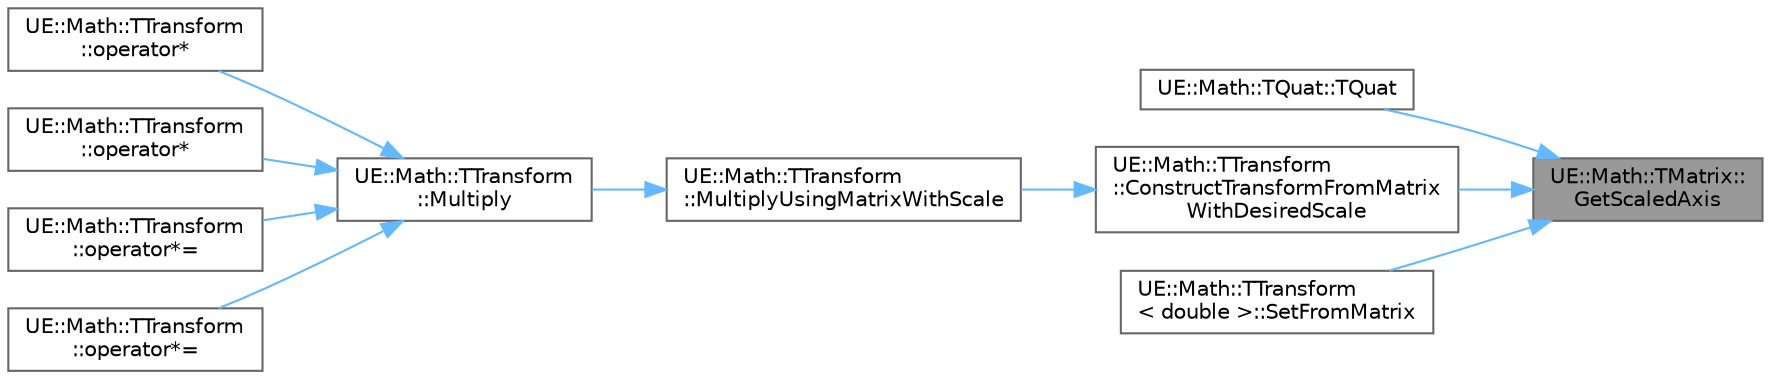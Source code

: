 digraph "UE::Math::TMatrix::GetScaledAxis"
{
 // INTERACTIVE_SVG=YES
 // LATEX_PDF_SIZE
  bgcolor="transparent";
  edge [fontname=Helvetica,fontsize=10,labelfontname=Helvetica,labelfontsize=10];
  node [fontname=Helvetica,fontsize=10,shape=box,height=0.2,width=0.4];
  rankdir="RL";
  Node1 [id="Node000001",label="UE::Math::TMatrix::\lGetScaledAxis",height=0.2,width=0.4,color="gray40", fillcolor="grey60", style="filled", fontcolor="black",tooltip="get axis of this matrix scaled by the scale of the matrix"];
  Node1 -> Node2 [id="edge1_Node000001_Node000002",dir="back",color="steelblue1",style="solid",tooltip=" "];
  Node2 [id="Node000002",label="UE::Math::TQuat::TQuat",height=0.2,width=0.4,color="grey40", fillcolor="white", style="filled",URL="$d6/d4a/structUE_1_1Math_1_1TQuat.html#afb9435d4a859481be8a4acaf1267f7da",tooltip="Creates and initializes a new quaternion from the given matrix."];
  Node1 -> Node3 [id="edge2_Node000001_Node000003",dir="back",color="steelblue1",style="solid",tooltip=" "];
  Node3 [id="Node000003",label="UE::Math::TTransform\l::ConstructTransformFromMatrix\lWithDesiredScale",height=0.2,width=0.4,color="grey40", fillcolor="white", style="filled",URL="$d9/db6/structUE_1_1Math_1_1TTransform.html#ae8bc1266ac111b3cc09c24edd3b08b6b",tooltip="Create a new transform from multiplications of given to matrices (AMatrix*BMatrix) using desired scal..."];
  Node3 -> Node4 [id="edge3_Node000003_Node000004",dir="back",color="steelblue1",style="solid",tooltip=" "];
  Node4 [id="Node000004",label="UE::Math::TTransform\l::MultiplyUsingMatrixWithScale",height=0.2,width=0.4,color="grey40", fillcolor="white", style="filled",URL="$d9/db6/structUE_1_1Math_1_1TTransform.html#a807fbecab3ddd9efc9668f9fa3be1baa",tooltip="Create a new transform: OutTransform = A * B using the matrix while keeping the scale that's given by..."];
  Node4 -> Node5 [id="edge4_Node000004_Node000005",dir="back",color="steelblue1",style="solid",tooltip=" "];
  Node5 [id="Node000005",label="UE::Math::TTransform\l::Multiply",height=0.2,width=0.4,color="grey40", fillcolor="white", style="filled",URL="$d9/db6/structUE_1_1Math_1_1TTransform.html#ab362fd19a1c69ed5369d0b36ffde734a",tooltip="Create a new transform: OutTransform = A * B."];
  Node5 -> Node6 [id="edge5_Node000005_Node000006",dir="back",color="steelblue1",style="solid",tooltip=" "];
  Node6 [id="Node000006",label="UE::Math::TTransform\l::operator*",height=0.2,width=0.4,color="grey40", fillcolor="white", style="filled",URL="$d9/db6/structUE_1_1Math_1_1TTransform.html#adbca92369150b20772ad2cfa880d5627",tooltip="Return a transform that is the result of this multiplied by another transform (made only from a rotat..."];
  Node5 -> Node7 [id="edge6_Node000005_Node000007",dir="back",color="steelblue1",style="solid",tooltip=" "];
  Node7 [id="Node000007",label="UE::Math::TTransform\l::operator*",height=0.2,width=0.4,color="grey40", fillcolor="white", style="filled",URL="$d9/db6/structUE_1_1Math_1_1TTransform.html#aa0d66264c9c5bb3f45184133e3aad614",tooltip="Return a transform that is the result of this multiplied by another transform."];
  Node5 -> Node8 [id="edge7_Node000005_Node000008",dir="back",color="steelblue1",style="solid",tooltip=" "];
  Node8 [id="Node000008",label="UE::Math::TTransform\l::operator*=",height=0.2,width=0.4,color="grey40", fillcolor="white", style="filled",URL="$d9/db6/structUE_1_1Math_1_1TTransform.html#aeeb68f2c5bb6e1fb9e154f9b0924870e",tooltip="Sets this transform to the result of this multiplied by another transform (made only from a rotation)..."];
  Node5 -> Node9 [id="edge8_Node000005_Node000009",dir="back",color="steelblue1",style="solid",tooltip=" "];
  Node9 [id="Node000009",label="UE::Math::TTransform\l::operator*=",height=0.2,width=0.4,color="grey40", fillcolor="white", style="filled",URL="$d9/db6/structUE_1_1Math_1_1TTransform.html#a80e0bda3ccfbeffaecc0b9f8e468078e",tooltip="Sets this transform to the result of this multiplied by another transform."];
  Node1 -> Node10 [id="edge9_Node000001_Node000010",dir="back",color="steelblue1",style="solid",tooltip=" "];
  Node10 [id="Node000010",label="UE::Math::TTransform\l\< double \>::SetFromMatrix",height=0.2,width=0.4,color="grey40", fillcolor="white", style="filled",URL="$d9/db6/structUE_1_1Math_1_1TTransform.html#a74d1e33887b951a99091e965e0e15275",tooltip=" "];
}
